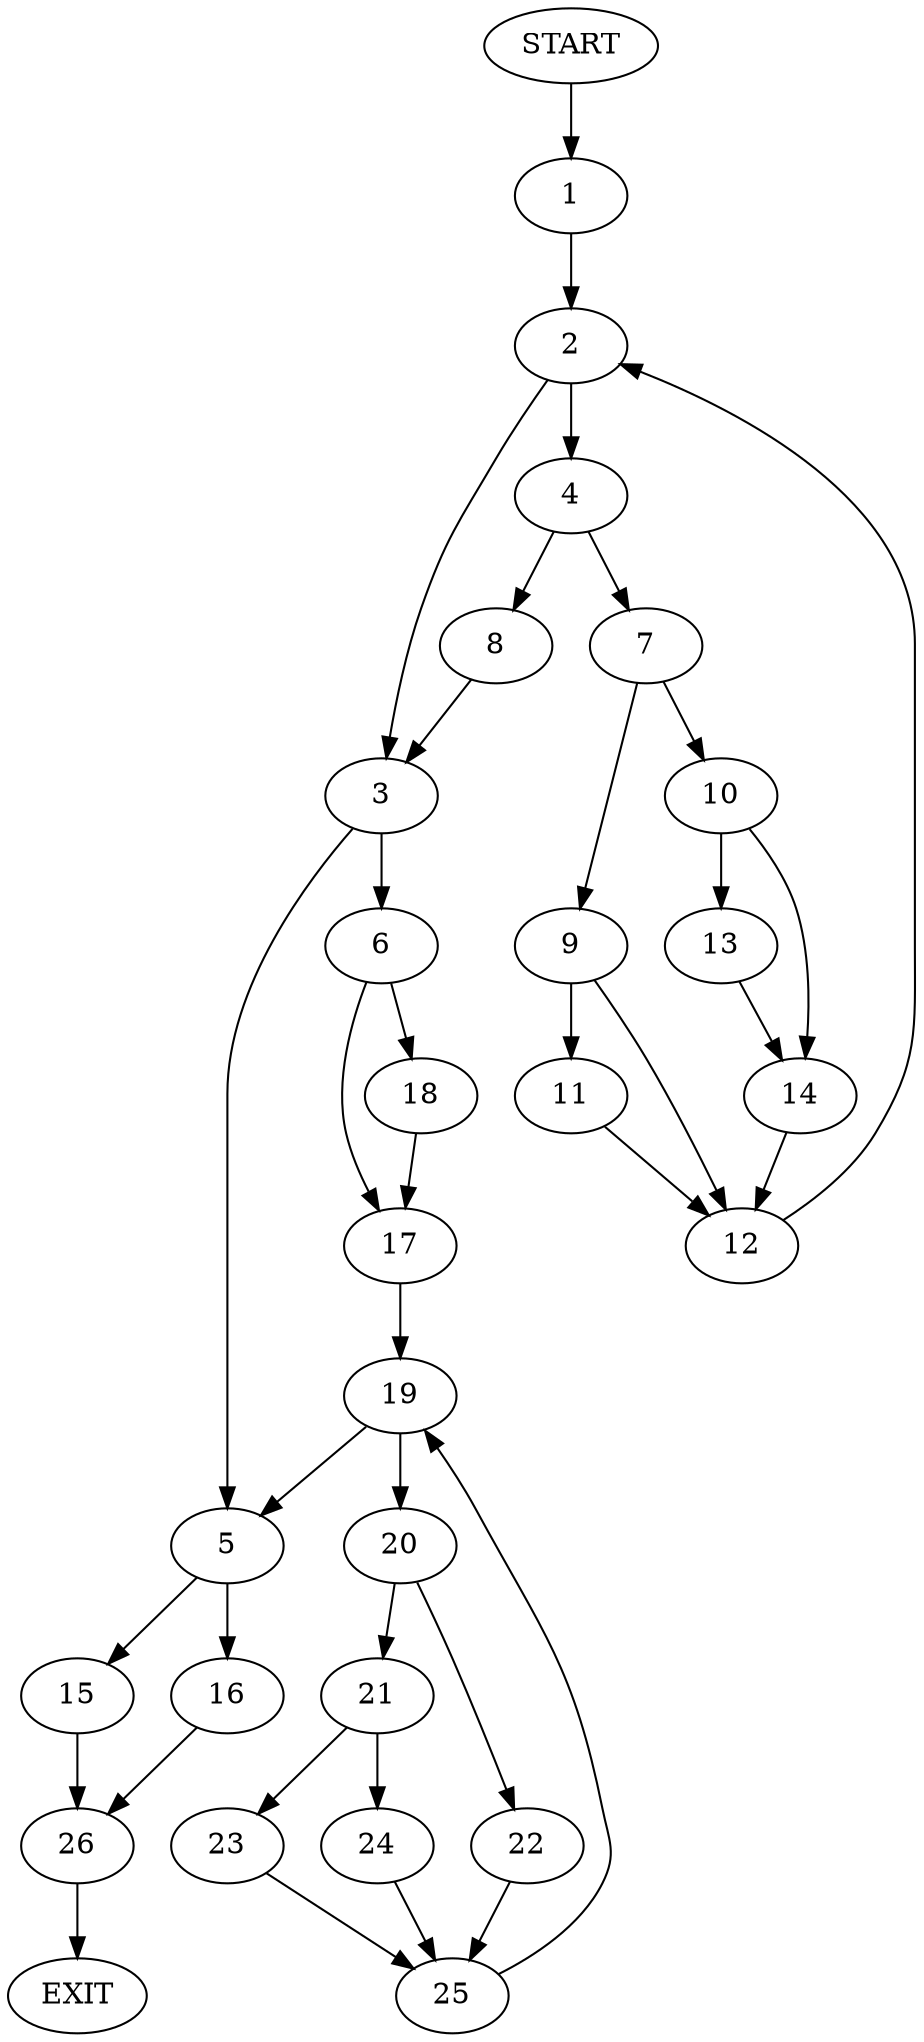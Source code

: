 digraph {
0 [label="START"]
27 [label="EXIT"]
0 -> 1
1 -> 2
2 -> 3
2 -> 4
3 -> 5
3 -> 6
4 -> 7
4 -> 8
8 -> 3
7 -> 9
7 -> 10
9 -> 11
9 -> 12
10 -> 13
10 -> 14
14 -> 12
13 -> 14
12 -> 2
11 -> 12
5 -> 15
5 -> 16
6 -> 17
6 -> 18
17 -> 19
18 -> 17
19 -> 5
19 -> 20
20 -> 21
20 -> 22
21 -> 23
21 -> 24
22 -> 25
25 -> 19
23 -> 25
24 -> 25
15 -> 26
16 -> 26
26 -> 27
}
